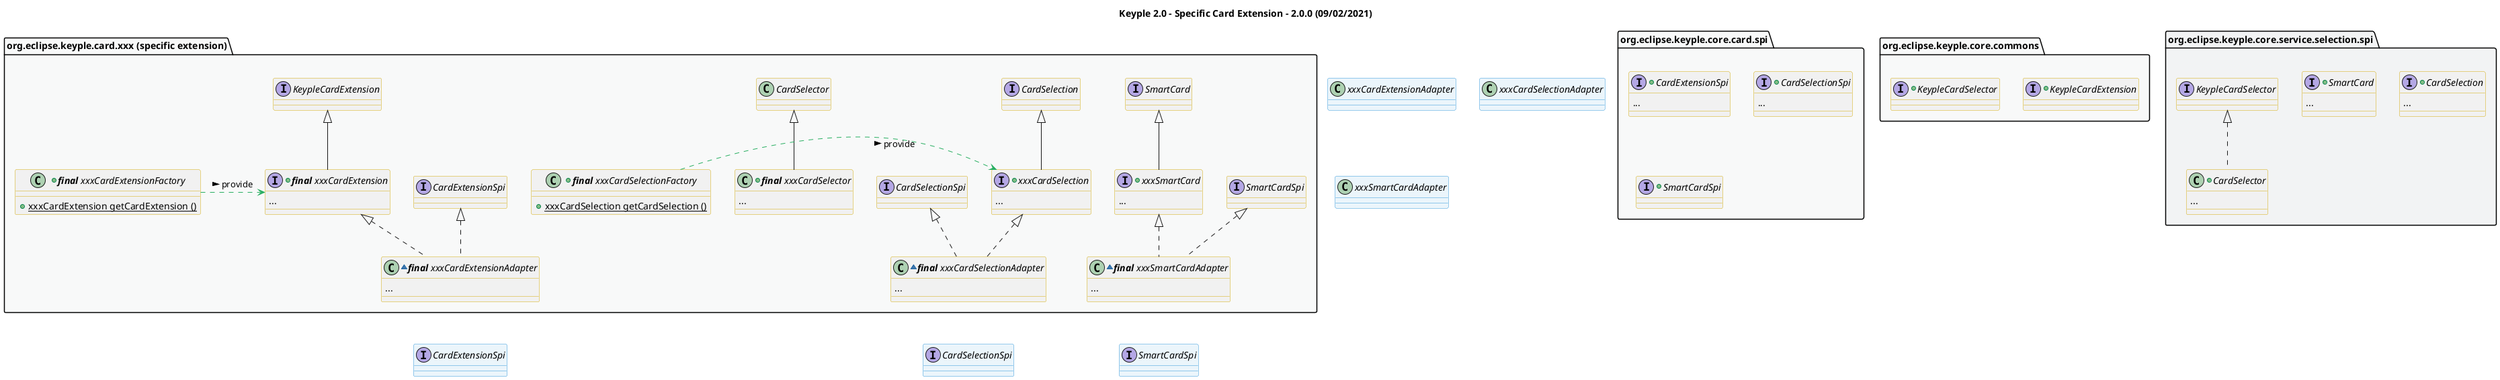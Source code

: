 @startuml
title
    Keyple 2.0 - Specific Card Extension - 2.0.0 (09/02/2021)
end title

' == THEME ==

'Couleurs issues de : https://htmlcolorcodes.com/fr/tableau-de-couleur/tableau-de-couleur-design-plat/
!define C_GREY1 F8F9F9
!define C_GREY2 F2F3F4
!define C_GREY3 E5E7E9
!define C_GREY4 D7DBDD
!define C_GREY5 CACFD2
!define C_GREY6 BDC3C7
!define C_LINK 3498DB
!define C_USE 27AE60

skinparam Shadowing false
skinparam ClassFontStyle italic
skinparam ClassBorderColor #D4AC0D
skinparam stereotypeABorderColor #A9DCDF
skinparam stereotypeIBorderColor #B4A7E5
skinparam stereotypeCBorderColor #ADD1B2
skinparam stereotypeEBorderColor #EB93DF
' Red
skinparam ClassBackgroundColor<<red>> #FDEDEC
skinparam ClassBorderColor<<red>> #E74C3C
hide <<red>> stereotype
' Purple
skinparam ClassBackgroundColor<<purple>> #F4ECF7
skinparam ClassBorderColor<<purple>> #8E44AD
hide <<purple>> stereotype
' blue
skinparam ClassBackgroundColor<<blue>> #EBF5FB
skinparam ClassBorderColor<<blue>> #3498DB
hide <<blue>> stereotype
' Green
skinparam ClassBackgroundColor<<green>> #E9F7EF
skinparam ClassBorderColor<<green>> #27AE60
hide <<green>> stereotype
' Grey
skinparam ClassBackgroundColor<<grey>> #EAECEE
skinparam ClassBorderColor<<grey>> #2C3E50
hide <<grey>> stereotype

' == CONTENT ==

package "org.eclipse.keyple.core.commons" as commonsApi {
    +interface KeypleCardExtension {
    }
    +interface KeypleCardSelector {
    }
}
package "org.eclipse.keyple.core.service.selection.spi" as serviceSelectionSpi {
    +interface CardSelection {
        ...
    }
    +interface SmartCard {
        ...
    }
    +class CardSelector implements KeypleCardSelector {
        ...
    }
}

package "org.eclipse.keyple.core.card.spi" as cardSpi {
    +interface CardExtensionSpi {
        ...
    }
    +interface CardSelectionSpi {
        ...
    }
    +interface SmartCardSpi {
    }
}


package "org.eclipse.keyple.card.xxx (specific extension)" as specificExtension {
    +interface xxxSmartCard extends SmartCard {
        ...
    }
    +class "**final** xxxCardSelectionFactory" as xxxCardSelectionFactory {
        +{static} xxxCardSelection getCardSelection ()
    }
    +interface xxxCardSelection extends CardSelection {
        ...
    }
    +class "**final** xxxCardSelector" as xxxCardSelector extends CardSelector {
        ...
    }
    +interface "**final** xxxCardExtension" as xxxCardExtension extends KeypleCardExtension {
        ...
    }
    +class "**final** xxxCardExtensionFactory" as xxxCardExtensionFactory {
        +{static} xxxCardExtension getCardExtension ()
    }
    ' Adapters
    ~class "**final** xxxCardExtensionAdapter" as xxxCardExtensionAdapter implements xxxCardExtension, CardExtensionSpi {
        ...
    }
    ~class "**final** xxxSmartCardAdapter" as xxxSmartCardAdapter implements xxxSmartCard, SmartCardSpi {
        ...
    }
    ~class "**final** xxxCardSelectionAdapter" as xxxCardSelectionAdapter implements xxxCardSelection, CardSelectionSpi {
        ...
    }
}

' Associations

xxxCardSelectionFactory .right.> xxxCardSelection #C_USE : provide >

xxxCardExtensionFactory .right.> xxxCardExtension #C_USE : provide >

' == LAYOUT ==

xxxCardSelection -[hidden]- xxxCardExtensionAdapter
xxxCardSelection -[hidden]- xxxSmartCardAdapter
xxxCardExtensionAdapter -[hidden]- CardExtensionSpi
xxxSmartCardAdapter -[hidden]- SmartCardSpi
xxxCardSelectionAdapter -[hidden]- CardSelectionSpi

' == STYLE ==

package commonsApi #C_GREY1 {}
package specificExtension #C_GREY1 {}
package cardSpi #C_GREY1 {}
package serviceSelectionSpi #C_GREY2 {}

class xxxCardExtensionAdapter <<blue>>
class xxxCardSelectionAdapter <<blue>>
class xxxSmartCardAdapter <<blue>>
interface CardExtensionSpi <<blue>>
interface CardSelectionSpi <<blue>>
interface SmartCardSpi <<blue>>

@enduml